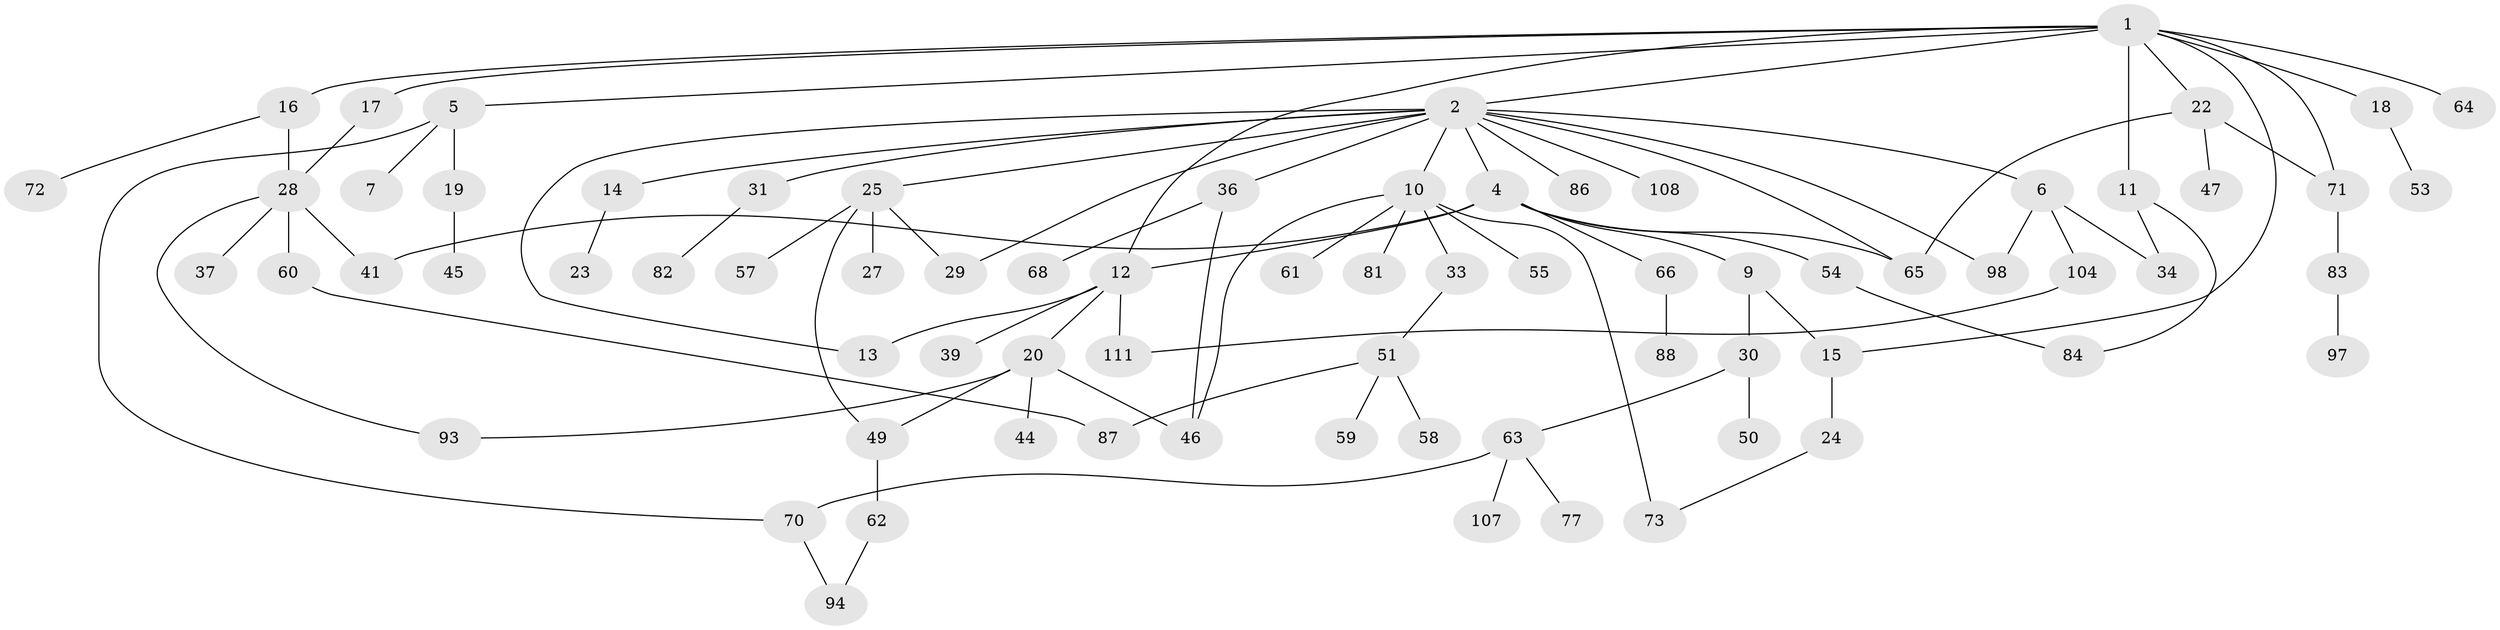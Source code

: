 // Generated by graph-tools (version 1.1) at 2025/23/03/03/25 07:23:33]
// undirected, 74 vertices, 94 edges
graph export_dot {
graph [start="1"]
  node [color=gray90,style=filled];
  1 [super="+8"];
  2 [super="+3"];
  4 [super="+38"];
  5 [super="+96"];
  6 [super="+48"];
  7 [super="+52"];
  9 [super="+21"];
  10 [super="+40"];
  11 [super="+100"];
  12 [super="+35"];
  13 [super="+32"];
  14;
  15 [super="+78"];
  16;
  17 [super="+91"];
  18;
  19;
  20 [super="+26"];
  22;
  23;
  24 [super="+99"];
  25 [super="+43"];
  27;
  28 [super="+75"];
  29 [super="+42"];
  30 [super="+89"];
  31 [super="+69"];
  33;
  34 [super="+105"];
  36 [super="+67"];
  37;
  39;
  41 [super="+56"];
  44;
  45 [super="+103"];
  46;
  47;
  49 [super="+106"];
  50;
  51 [super="+79"];
  53;
  54 [super="+80"];
  55;
  57;
  58;
  59;
  60 [super="+90"];
  61;
  62;
  63 [super="+85"];
  64;
  65 [super="+92"];
  66 [super="+76"];
  68;
  70;
  71 [super="+74"];
  72 [super="+102"];
  73 [super="+109"];
  77;
  81;
  82 [super="+110"];
  83;
  84 [super="+95"];
  86;
  87;
  88;
  93;
  94 [super="+101"];
  97;
  98;
  104;
  107;
  108;
  111;
  1 -- 2;
  1 -- 5;
  1 -- 11;
  1 -- 17;
  1 -- 71;
  1 -- 15;
  1 -- 12;
  1 -- 16;
  1 -- 18;
  1 -- 64;
  1 -- 22;
  2 -- 31;
  2 -- 36;
  2 -- 65;
  2 -- 98;
  2 -- 4;
  2 -- 6;
  2 -- 10;
  2 -- 108;
  2 -- 13;
  2 -- 14;
  2 -- 86;
  2 -- 25;
  2 -- 29;
  4 -- 9;
  4 -- 12;
  4 -- 66;
  4 -- 65;
  4 -- 54;
  4 -- 41;
  5 -- 7;
  5 -- 19;
  5 -- 70;
  6 -- 34;
  6 -- 98;
  6 -- 104;
  9 -- 15;
  9 -- 30;
  10 -- 33;
  10 -- 46;
  10 -- 81;
  10 -- 55;
  10 -- 73;
  10 -- 61;
  11 -- 84;
  11 -- 34;
  12 -- 20;
  12 -- 39;
  12 -- 13;
  12 -- 111;
  14 -- 23;
  15 -- 24;
  16 -- 72;
  16 -- 28;
  17 -- 28;
  18 -- 53;
  19 -- 45;
  20 -- 49;
  20 -- 46;
  20 -- 93;
  20 -- 44;
  22 -- 47;
  22 -- 71;
  22 -- 65;
  24 -- 73;
  25 -- 27;
  25 -- 29;
  25 -- 57;
  25 -- 49;
  28 -- 37;
  28 -- 41;
  28 -- 60 [weight=2];
  28 -- 93;
  30 -- 50;
  30 -- 63;
  31 -- 82;
  33 -- 51;
  36 -- 46;
  36 -- 68;
  49 -- 62;
  51 -- 58;
  51 -- 59;
  51 -- 87;
  54 -- 84;
  60 -- 87;
  62 -- 94;
  63 -- 77;
  63 -- 107;
  63 -- 70;
  66 -- 88;
  70 -- 94;
  71 -- 83;
  83 -- 97;
  104 -- 111;
}
